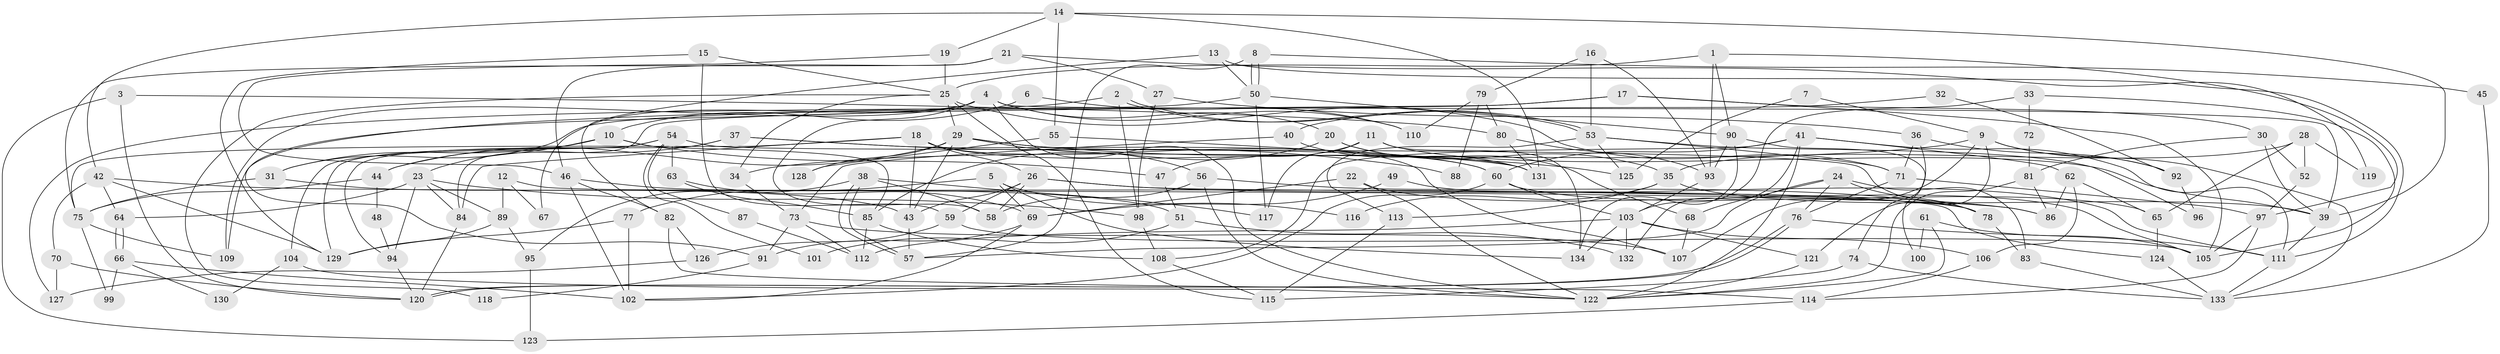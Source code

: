 // coarse degree distribution, {8: 0.05970149253731343, 6: 0.05970149253731343, 7: 0.08955223880597014, 2: 0.19402985074626866, 4: 0.16417910447761194, 3: 0.19402985074626866, 5: 0.14925373134328357, 12: 0.029850746268656716, 9: 0.029850746268656716, 15: 0.014925373134328358, 16: 0.014925373134328358}
// Generated by graph-tools (version 1.1) at 2025/52/03/04/25 21:52:37]
// undirected, 134 vertices, 268 edges
graph export_dot {
graph [start="1"]
  node [color=gray90,style=filled];
  1;
  2;
  3;
  4;
  5;
  6;
  7;
  8;
  9;
  10;
  11;
  12;
  13;
  14;
  15;
  16;
  17;
  18;
  19;
  20;
  21;
  22;
  23;
  24;
  25;
  26;
  27;
  28;
  29;
  30;
  31;
  32;
  33;
  34;
  35;
  36;
  37;
  38;
  39;
  40;
  41;
  42;
  43;
  44;
  45;
  46;
  47;
  48;
  49;
  50;
  51;
  52;
  53;
  54;
  55;
  56;
  57;
  58;
  59;
  60;
  61;
  62;
  63;
  64;
  65;
  66;
  67;
  68;
  69;
  70;
  71;
  72;
  73;
  74;
  75;
  76;
  77;
  78;
  79;
  80;
  81;
  82;
  83;
  84;
  85;
  86;
  87;
  88;
  89;
  90;
  91;
  92;
  93;
  94;
  95;
  96;
  97;
  98;
  99;
  100;
  101;
  102;
  103;
  104;
  105;
  106;
  107;
  108;
  109;
  110;
  111;
  112;
  113;
  114;
  115;
  116;
  117;
  118;
  119;
  120;
  121;
  122;
  123;
  124;
  125;
  126;
  127;
  128;
  129;
  130;
  131;
  132;
  133;
  134;
  1 -- 90;
  1 -- 25;
  1 -- 93;
  1 -- 97;
  2 -- 53;
  2 -- 53;
  2 -- 98;
  2 -- 109;
  3 -- 80;
  3 -- 120;
  3 -- 123;
  4 -- 39;
  4 -- 122;
  4 -- 20;
  4 -- 58;
  4 -- 67;
  4 -- 91;
  4 -- 109;
  4 -- 110;
  5 -- 134;
  5 -- 69;
  5 -- 77;
  5 -- 116;
  6 -- 10;
  6 -- 110;
  7 -- 9;
  7 -- 125;
  8 -- 50;
  8 -- 50;
  8 -- 57;
  8 -- 45;
  9 -- 107;
  9 -- 34;
  9 -- 92;
  9 -- 121;
  9 -- 133;
  10 -- 23;
  10 -- 47;
  10 -- 31;
  10 -- 85;
  11 -- 117;
  11 -- 39;
  11 -- 47;
  11 -- 134;
  12 -- 89;
  12 -- 124;
  12 -- 67;
  13 -- 50;
  13 -- 82;
  13 -- 111;
  14 -- 39;
  14 -- 19;
  14 -- 42;
  14 -- 55;
  14 -- 131;
  15 -- 59;
  15 -- 129;
  15 -- 25;
  16 -- 93;
  16 -- 53;
  16 -- 79;
  17 -- 31;
  17 -- 30;
  17 -- 84;
  17 -- 105;
  18 -- 75;
  18 -- 26;
  18 -- 43;
  18 -- 84;
  18 -- 107;
  18 -- 131;
  19 -- 46;
  19 -- 25;
  20 -- 85;
  20 -- 35;
  20 -- 68;
  21 -- 27;
  21 -- 75;
  21 -- 46;
  21 -- 119;
  22 -- 105;
  22 -- 122;
  22 -- 69;
  23 -- 84;
  23 -- 64;
  23 -- 89;
  23 -- 94;
  23 -- 98;
  24 -- 57;
  24 -- 83;
  24 -- 68;
  24 -- 76;
  24 -- 78;
  25 -- 29;
  25 -- 34;
  25 -- 71;
  25 -- 115;
  25 -- 118;
  26 -- 43;
  26 -- 58;
  26 -- 59;
  26 -- 78;
  26 -- 86;
  27 -- 36;
  27 -- 98;
  28 -- 52;
  28 -- 35;
  28 -- 65;
  28 -- 119;
  29 -- 43;
  29 -- 60;
  29 -- 44;
  29 -- 56;
  29 -- 125;
  29 -- 128;
  30 -- 39;
  30 -- 81;
  30 -- 52;
  31 -- 75;
  31 -- 43;
  32 -- 40;
  32 -- 92;
  33 -- 103;
  33 -- 105;
  33 -- 72;
  34 -- 73;
  35 -- 113;
  35 -- 39;
  35 -- 116;
  36 -- 71;
  36 -- 74;
  36 -- 92;
  37 -- 94;
  37 -- 60;
  37 -- 44;
  37 -- 88;
  38 -- 57;
  38 -- 57;
  38 -- 58;
  38 -- 95;
  38 -- 117;
  39 -- 111;
  40 -- 73;
  40 -- 131;
  41 -- 111;
  41 -- 60;
  41 -- 62;
  41 -- 108;
  41 -- 122;
  41 -- 132;
  42 -- 129;
  42 -- 64;
  42 -- 70;
  42 -- 86;
  43 -- 57;
  44 -- 48;
  44 -- 75;
  45 -- 133;
  46 -- 102;
  46 -- 51;
  46 -- 82;
  47 -- 51;
  48 -- 94;
  49 -- 111;
  49 -- 69;
  50 -- 90;
  50 -- 117;
  50 -- 127;
  51 -- 132;
  51 -- 101;
  52 -- 97;
  53 -- 71;
  53 -- 96;
  53 -- 113;
  53 -- 125;
  54 -- 129;
  54 -- 78;
  54 -- 63;
  54 -- 87;
  54 -- 101;
  54 -- 104;
  55 -- 131;
  55 -- 128;
  56 -- 78;
  56 -- 58;
  56 -- 122;
  59 -- 105;
  59 -- 126;
  60 -- 103;
  60 -- 65;
  60 -- 102;
  61 -- 122;
  61 -- 105;
  61 -- 100;
  62 -- 86;
  62 -- 65;
  62 -- 106;
  63 -- 69;
  63 -- 85;
  64 -- 66;
  64 -- 66;
  65 -- 124;
  66 -- 102;
  66 -- 99;
  66 -- 130;
  68 -- 107;
  69 -- 91;
  69 -- 102;
  70 -- 120;
  70 -- 127;
  71 -- 76;
  71 -- 97;
  72 -- 81;
  73 -- 107;
  73 -- 112;
  73 -- 91;
  74 -- 115;
  74 -- 133;
  75 -- 109;
  75 -- 99;
  76 -- 120;
  76 -- 120;
  76 -- 111;
  77 -- 102;
  77 -- 129;
  78 -- 83;
  79 -- 80;
  79 -- 88;
  79 -- 110;
  80 -- 131;
  80 -- 93;
  81 -- 122;
  81 -- 86;
  82 -- 126;
  82 -- 114;
  83 -- 133;
  84 -- 120;
  85 -- 108;
  85 -- 112;
  87 -- 112;
  89 -- 95;
  89 -- 129;
  90 -- 134;
  90 -- 93;
  90 -- 100;
  91 -- 118;
  92 -- 96;
  93 -- 103;
  94 -- 120;
  95 -- 123;
  97 -- 105;
  97 -- 114;
  98 -- 108;
  103 -- 106;
  103 -- 121;
  103 -- 112;
  103 -- 132;
  103 -- 134;
  104 -- 122;
  104 -- 130;
  106 -- 114;
  108 -- 115;
  111 -- 133;
  113 -- 115;
  114 -- 123;
  121 -- 122;
  124 -- 133;
  126 -- 127;
}

